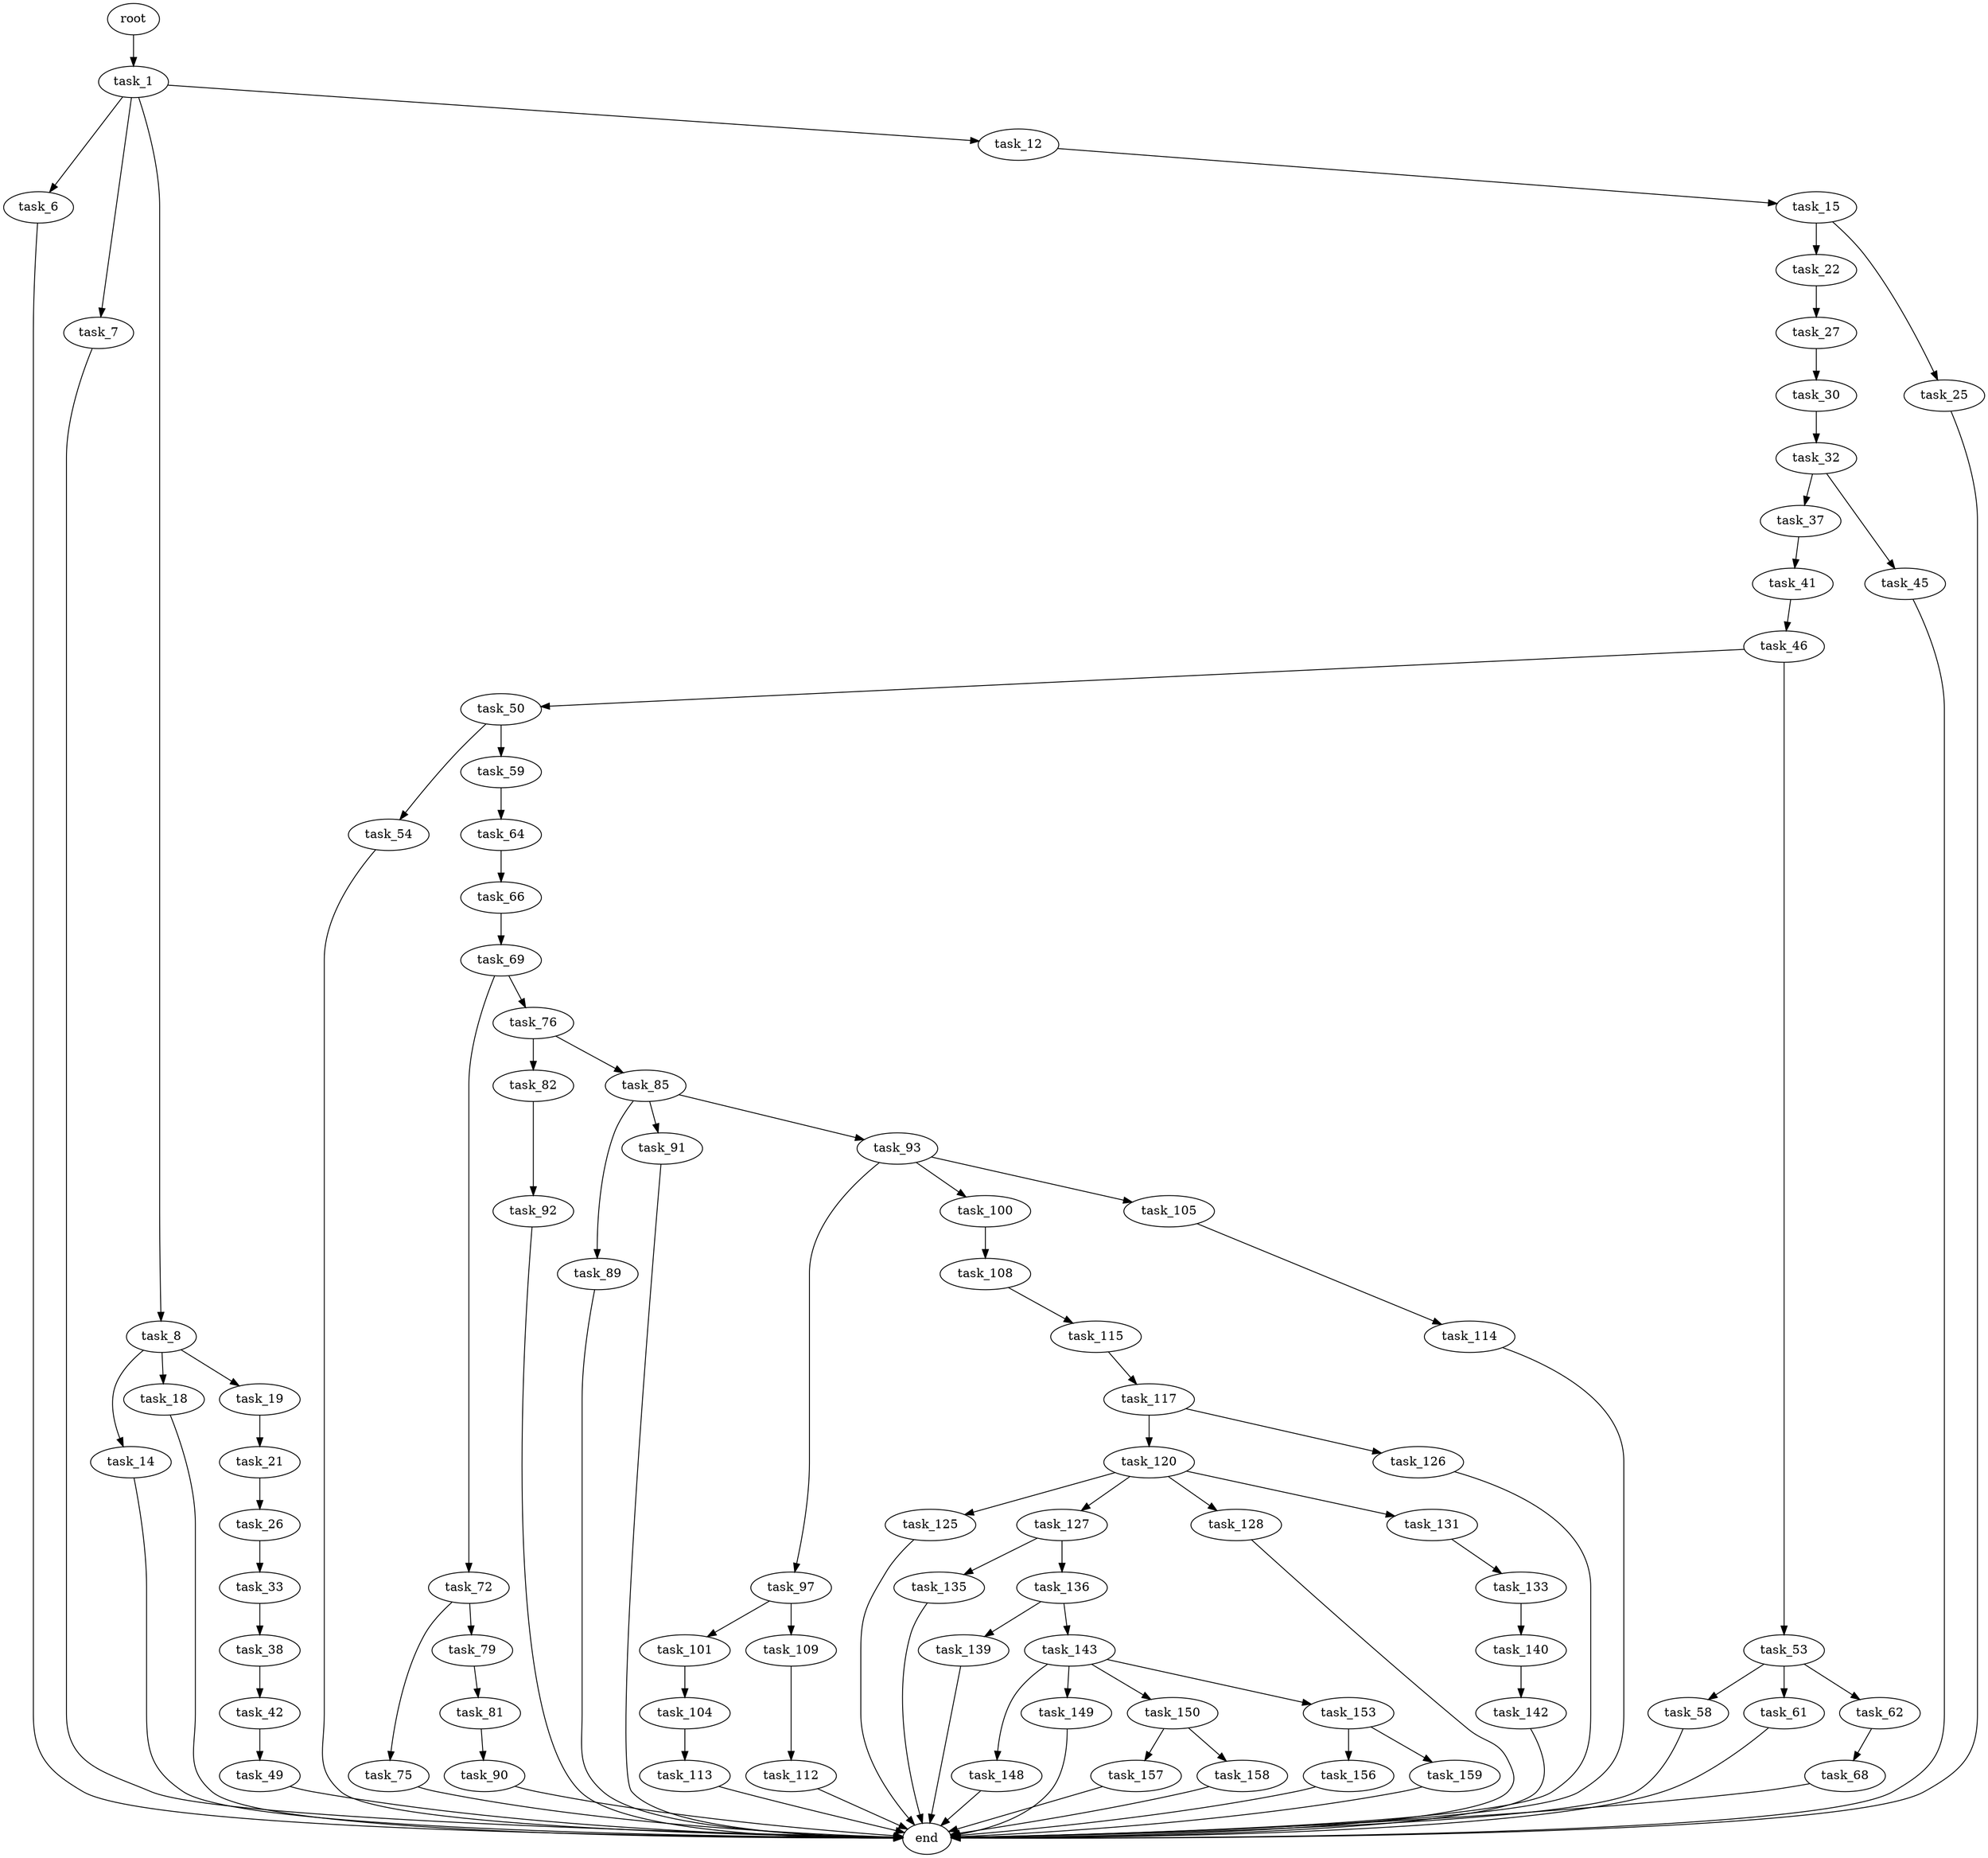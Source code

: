 digraph G {
  root [size="0.000000"];
  task_1 [size="231928233984.000000"];
  task_6 [size="68719476736.000000"];
  task_7 [size="37812522869.000000"];
  task_8 [size="196450291572.000000"];
  task_12 [size="28991029248.000000"];
  end [size="0.000000"];
  task_14 [size="12626593203.000000"];
  task_18 [size="68893540656.000000"];
  task_19 [size="41852902443.000000"];
  task_15 [size="4386325476.000000"];
  task_22 [size="386248788644.000000"];
  task_25 [size="14981289550.000000"];
  task_21 [size="239915305728.000000"];
  task_26 [size="15223028719.000000"];
  task_27 [size="1073741824000.000000"];
  task_33 [size="108755119308.000000"];
  task_30 [size="1963862896.000000"];
  task_32 [size="2787956343.000000"];
  task_37 [size="8145848090.000000"];
  task_45 [size="26881337770.000000"];
  task_38 [size="1653862270.000000"];
  task_41 [size="3437931867.000000"];
  task_42 [size="8589934592.000000"];
  task_46 [size="28991029248.000000"];
  task_49 [size="782757789696.000000"];
  task_50 [size="1073741824000.000000"];
  task_53 [size="25278689856.000000"];
  task_54 [size="1117742384.000000"];
  task_59 [size="838064416843.000000"];
  task_58 [size="310387112387.000000"];
  task_61 [size="49647516265.000000"];
  task_62 [size="68719476736.000000"];
  task_64 [size="67255780639.000000"];
  task_68 [size="28991029248.000000"];
  task_66 [size="28991029248.000000"];
  task_69 [size="19351028010.000000"];
  task_72 [size="7434810234.000000"];
  task_76 [size="28991029248.000000"];
  task_75 [size="1444859604.000000"];
  task_79 [size="11433959176.000000"];
  task_82 [size="364804219119.000000"];
  task_85 [size="201770324912.000000"];
  task_81 [size="51410020884.000000"];
  task_90 [size="1129703387.000000"];
  task_92 [size="31389015163.000000"];
  task_89 [size="14264872353.000000"];
  task_91 [size="14794569545.000000"];
  task_93 [size="368293445632.000000"];
  task_97 [size="8589934592.000000"];
  task_100 [size="689212148092.000000"];
  task_105 [size="1348487320.000000"];
  task_101 [size="4248647647.000000"];
  task_109 [size="368293445632.000000"];
  task_108 [size="465103986928.000000"];
  task_104 [size="36365418456.000000"];
  task_113 [size="347157035622.000000"];
  task_114 [size="35489484426.000000"];
  task_115 [size="75176790275.000000"];
  task_112 [size="14578290351.000000"];
  task_117 [size="208063537240.000000"];
  task_120 [size="231928233984.000000"];
  task_126 [size="549755813888.000000"];
  task_125 [size="68719476736.000000"];
  task_127 [size="18369229154.000000"];
  task_128 [size="91023052032.000000"];
  task_131 [size="16244811806.000000"];
  task_135 [size="17116882423.000000"];
  task_136 [size="549755813888.000000"];
  task_133 [size="1209023616.000000"];
  task_140 [size="549755813888.000000"];
  task_139 [size="882048466676.000000"];
  task_143 [size="233713866516.000000"];
  task_142 [size="127699783451.000000"];
  task_148 [size="391532967010.000000"];
  task_149 [size="231928233984.000000"];
  task_150 [size="549755813888.000000"];
  task_153 [size="12132542541.000000"];
  task_157 [size="4037539266.000000"];
  task_158 [size="247898809695.000000"];
  task_156 [size="4830432366.000000"];
  task_159 [size="670291025950.000000"];

  root -> task_1 [size="1.000000"];
  task_1 -> task_6 [size="301989888.000000"];
  task_1 -> task_7 [size="301989888.000000"];
  task_1 -> task_8 [size="301989888.000000"];
  task_1 -> task_12 [size="301989888.000000"];
  task_6 -> end [size="1.000000"];
  task_7 -> end [size="1.000000"];
  task_8 -> task_14 [size="134217728.000000"];
  task_8 -> task_18 [size="134217728.000000"];
  task_8 -> task_19 [size="134217728.000000"];
  task_12 -> task_15 [size="75497472.000000"];
  task_14 -> end [size="1.000000"];
  task_18 -> end [size="1.000000"];
  task_19 -> task_21 [size="33554432.000000"];
  task_15 -> task_22 [size="301989888.000000"];
  task_15 -> task_25 [size="301989888.000000"];
  task_22 -> task_27 [size="301989888.000000"];
  task_25 -> end [size="1.000000"];
  task_21 -> task_26 [size="301989888.000000"];
  task_26 -> task_33 [size="838860800.000000"];
  task_27 -> task_30 [size="838860800.000000"];
  task_33 -> task_38 [size="134217728.000000"];
  task_30 -> task_32 [size="75497472.000000"];
  task_32 -> task_37 [size="301989888.000000"];
  task_32 -> task_45 [size="301989888.000000"];
  task_37 -> task_41 [size="301989888.000000"];
  task_45 -> end [size="1.000000"];
  task_38 -> task_42 [size="75497472.000000"];
  task_41 -> task_46 [size="411041792.000000"];
  task_42 -> task_49 [size="33554432.000000"];
  task_46 -> task_50 [size="75497472.000000"];
  task_46 -> task_53 [size="75497472.000000"];
  task_49 -> end [size="1.000000"];
  task_50 -> task_54 [size="838860800.000000"];
  task_50 -> task_59 [size="838860800.000000"];
  task_53 -> task_58 [size="679477248.000000"];
  task_53 -> task_61 [size="679477248.000000"];
  task_53 -> task_62 [size="679477248.000000"];
  task_54 -> end [size="1.000000"];
  task_59 -> task_64 [size="679477248.000000"];
  task_58 -> end [size="1.000000"];
  task_61 -> end [size="1.000000"];
  task_62 -> task_68 [size="134217728.000000"];
  task_64 -> task_66 [size="209715200.000000"];
  task_68 -> end [size="1.000000"];
  task_66 -> task_69 [size="75497472.000000"];
  task_69 -> task_72 [size="679477248.000000"];
  task_69 -> task_76 [size="679477248.000000"];
  task_72 -> task_75 [size="134217728.000000"];
  task_72 -> task_79 [size="134217728.000000"];
  task_76 -> task_82 [size="75497472.000000"];
  task_76 -> task_85 [size="75497472.000000"];
  task_75 -> end [size="1.000000"];
  task_79 -> task_81 [size="411041792.000000"];
  task_82 -> task_92 [size="301989888.000000"];
  task_85 -> task_89 [size="301989888.000000"];
  task_85 -> task_91 [size="301989888.000000"];
  task_85 -> task_93 [size="301989888.000000"];
  task_81 -> task_90 [size="838860800.000000"];
  task_90 -> end [size="1.000000"];
  task_92 -> end [size="1.000000"];
  task_89 -> end [size="1.000000"];
  task_91 -> end [size="1.000000"];
  task_93 -> task_97 [size="411041792.000000"];
  task_93 -> task_100 [size="411041792.000000"];
  task_93 -> task_105 [size="411041792.000000"];
  task_97 -> task_101 [size="33554432.000000"];
  task_97 -> task_109 [size="33554432.000000"];
  task_100 -> task_108 [size="536870912.000000"];
  task_105 -> task_114 [size="75497472.000000"];
  task_101 -> task_104 [size="75497472.000000"];
  task_109 -> task_112 [size="411041792.000000"];
  task_108 -> task_115 [size="301989888.000000"];
  task_104 -> task_113 [size="134217728.000000"];
  task_113 -> end [size="1.000000"];
  task_114 -> end [size="1.000000"];
  task_115 -> task_117 [size="75497472.000000"];
  task_112 -> end [size="1.000000"];
  task_117 -> task_120 [size="536870912.000000"];
  task_117 -> task_126 [size="536870912.000000"];
  task_120 -> task_125 [size="301989888.000000"];
  task_120 -> task_127 [size="301989888.000000"];
  task_120 -> task_128 [size="301989888.000000"];
  task_120 -> task_131 [size="301989888.000000"];
  task_126 -> end [size="1.000000"];
  task_125 -> end [size="1.000000"];
  task_127 -> task_135 [size="411041792.000000"];
  task_127 -> task_136 [size="411041792.000000"];
  task_128 -> end [size="1.000000"];
  task_131 -> task_133 [size="838860800.000000"];
  task_135 -> end [size="1.000000"];
  task_136 -> task_139 [size="536870912.000000"];
  task_136 -> task_143 [size="536870912.000000"];
  task_133 -> task_140 [size="33554432.000000"];
  task_140 -> task_142 [size="536870912.000000"];
  task_139 -> end [size="1.000000"];
  task_143 -> task_148 [size="209715200.000000"];
  task_143 -> task_149 [size="209715200.000000"];
  task_143 -> task_150 [size="209715200.000000"];
  task_143 -> task_153 [size="209715200.000000"];
  task_142 -> end [size="1.000000"];
  task_148 -> end [size="1.000000"];
  task_149 -> end [size="1.000000"];
  task_150 -> task_157 [size="536870912.000000"];
  task_150 -> task_158 [size="536870912.000000"];
  task_153 -> task_156 [size="679477248.000000"];
  task_153 -> task_159 [size="679477248.000000"];
  task_157 -> end [size="1.000000"];
  task_158 -> end [size="1.000000"];
  task_156 -> end [size="1.000000"];
  task_159 -> end [size="1.000000"];
}
